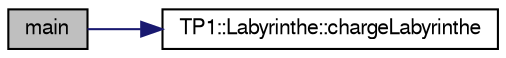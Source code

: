 digraph "main"
{
 // LATEX_PDF_SIZE
  edge [fontname="FreeSans",fontsize="10",labelfontname="FreeSans",labelfontsize="10"];
  node [fontname="FreeSans",fontsize="10",shape=record];
  rankdir="LR";
  Node1 [label="main",height=0.2,width=0.4,color="black", fillcolor="grey75", style="filled", fontcolor="black",tooltip="Fonction principale permettant de tester la classer Labyrinthe."];
  Node1 -> Node2 [color="midnightblue",fontsize="10",style="solid",fontname="FreeSans"];
  Node2 [label="TP1::Labyrinthe::chargeLabyrinthe",height=0.2,width=0.4,color="black", fillcolor="white", style="filled",URL="$class_t_p1_1_1_labyrinthe.html#a854dc263c65a447286038fde7843ec41",tooltip="Méthode fournie dans le fichier Labyrinthe.cpp, elle charge un fichier contenant un labyrinthe d'une ..."];
}
